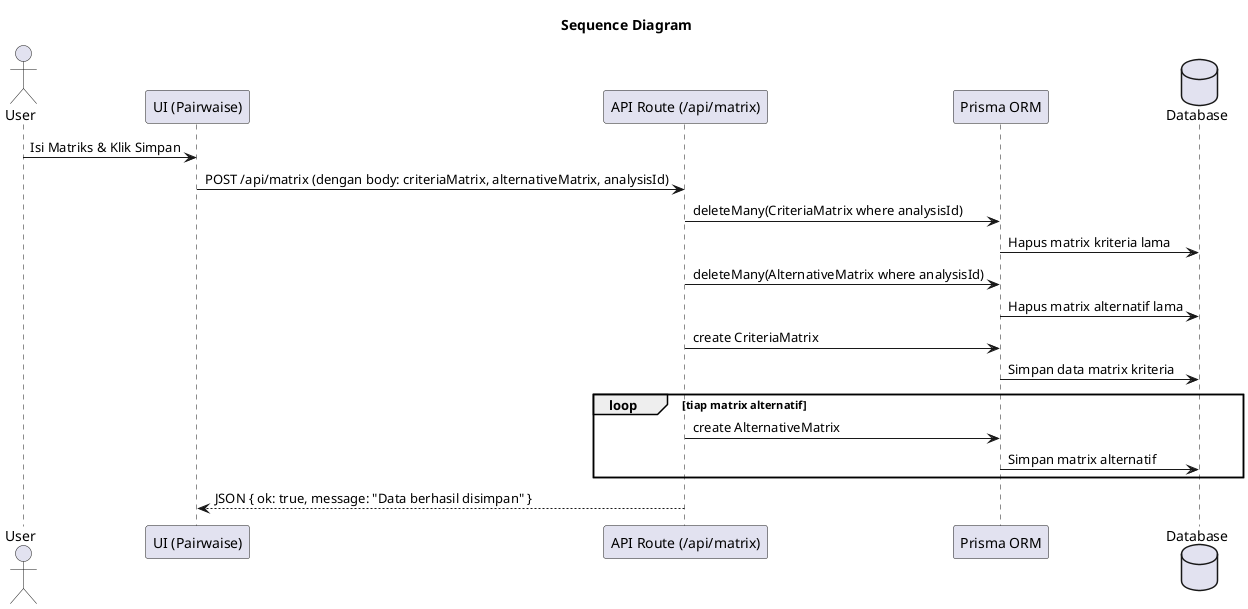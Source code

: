 @startuml
title Sequence Diagram

actor User
participant "UI (Pairwaise)" as UI
participant "API Route (/api/matrix)" as API
participant "Prisma ORM" as Prisma
database "Database" as DB

User -> UI : Isi Matriks & Klik Simpan
UI -> API : POST /api/matrix (dengan body: criteriaMatrix, alternativeMatrix, analysisId)
API -> Prisma : deleteMany(CriteriaMatrix where analysisId)
Prisma -> DB : Hapus matrix kriteria lama

API -> Prisma : deleteMany(AlternativeMatrix where analysisId)
Prisma -> DB : Hapus matrix alternatif lama

API -> Prisma : create CriteriaMatrix
Prisma -> DB : Simpan data matrix kriteria

loop tiap matrix alternatif
  API -> Prisma : create AlternativeMatrix
  Prisma -> DB : Simpan matrix alternatif
end

API --> UI : JSON { ok: true, message: "Data berhasil disimpan" }

@enduml
